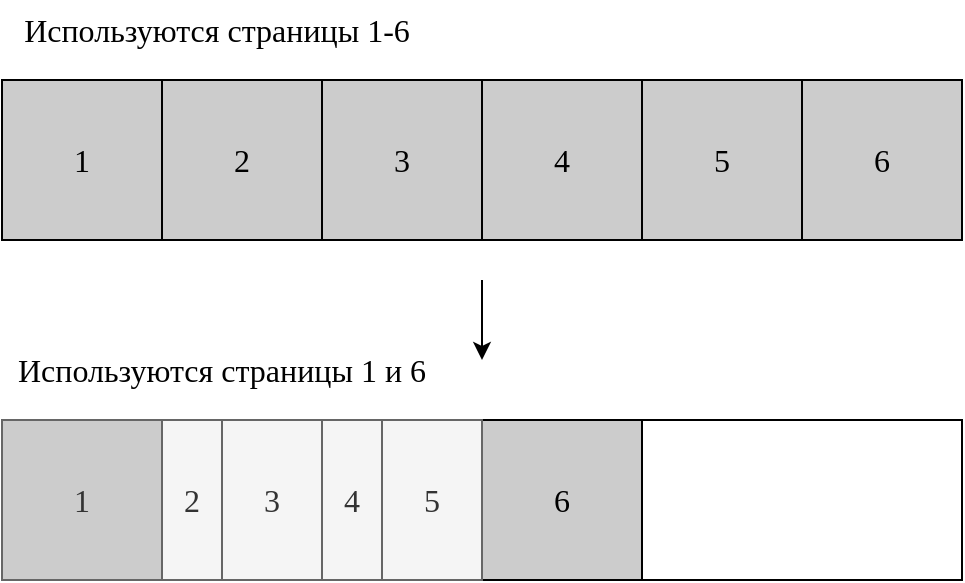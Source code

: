 <mxfile version="21.3.0" type="device">
  <diagram name="Страница 1" id="FyajZ0hZRzI8oGWzyBr3">
    <mxGraphModel dx="978" dy="591" grid="1" gridSize="10" guides="1" tooltips="1" connect="1" arrows="1" fold="1" page="1" pageScale="1" pageWidth="550" pageHeight="350" math="0" shadow="0">
      <root>
        <mxCell id="0" />
        <mxCell id="1" parent="0" />
        <mxCell id="CyNogIWoJ9N-2lo___xp-1" value="1" style="rounded=0;whiteSpace=wrap;html=1;fontFamily=Times New Roman;fontSize=16;fillColor=#CCCCCC;" vertex="1" parent="1">
          <mxGeometry x="35" y="70" width="80" height="80" as="geometry" />
        </mxCell>
        <mxCell id="CyNogIWoJ9N-2lo___xp-2" value="2" style="rounded=0;whiteSpace=wrap;html=1;fontFamily=Times New Roman;fontSize=16;fillColor=#CCCCCC;" vertex="1" parent="1">
          <mxGeometry x="115" y="70" width="80" height="80" as="geometry" />
        </mxCell>
        <mxCell id="CyNogIWoJ9N-2lo___xp-3" value="3" style="rounded=0;whiteSpace=wrap;html=1;fontFamily=Times New Roman;fontSize=16;fillColor=#CCCCCC;" vertex="1" parent="1">
          <mxGeometry x="195" y="70" width="80" height="80" as="geometry" />
        </mxCell>
        <mxCell id="CyNogIWoJ9N-2lo___xp-4" value="4" style="rounded=0;whiteSpace=wrap;html=1;fontFamily=Times New Roman;fontSize=16;fillColor=#CCCCCC;" vertex="1" parent="1">
          <mxGeometry x="275" y="70" width="80" height="80" as="geometry" />
        </mxCell>
        <mxCell id="CyNogIWoJ9N-2lo___xp-5" value="5" style="rounded=0;whiteSpace=wrap;html=1;fontFamily=Times New Roman;fontSize=16;fillColor=#CCCCCC;" vertex="1" parent="1">
          <mxGeometry x="355" y="70" width="80" height="80" as="geometry" />
        </mxCell>
        <mxCell id="CyNogIWoJ9N-2lo___xp-11" value="" style="rounded=0;whiteSpace=wrap;html=1;fontFamily=Times New Roman;fontSize=16;" vertex="1" parent="1">
          <mxGeometry x="35" y="240" width="480" height="80" as="geometry" />
        </mxCell>
        <mxCell id="CyNogIWoJ9N-2lo___xp-12" value="1" style="rounded=0;whiteSpace=wrap;html=1;fontFamily=Times New Roman;fontSize=16;fillColor=#CCCCCC;fontColor=#333333;strokeColor=#666666;" vertex="1" parent="1">
          <mxGeometry x="35" y="240" width="80" height="80" as="geometry" />
        </mxCell>
        <mxCell id="CyNogIWoJ9N-2lo___xp-13" value="2" style="rounded=0;whiteSpace=wrap;html=1;fontFamily=Times New Roman;fontSize=16;fillColor=#f5f5f5;fontColor=#333333;strokeColor=#666666;" vertex="1" parent="1">
          <mxGeometry x="115" y="240" width="30" height="80" as="geometry" />
        </mxCell>
        <mxCell id="CyNogIWoJ9N-2lo___xp-14" value="3" style="rounded=0;whiteSpace=wrap;html=1;fontFamily=Times New Roman;fontSize=16;fillColor=#f5f5f5;fontColor=#333333;strokeColor=#666666;" vertex="1" parent="1">
          <mxGeometry x="145" y="240" width="50" height="80" as="geometry" />
        </mxCell>
        <mxCell id="CyNogIWoJ9N-2lo___xp-15" value="4" style="rounded=0;whiteSpace=wrap;html=1;fontFamily=Times New Roman;fontSize=16;fillColor=#f5f5f5;fontColor=#333333;strokeColor=#666666;" vertex="1" parent="1">
          <mxGeometry x="195" y="240" width="30" height="80" as="geometry" />
        </mxCell>
        <mxCell id="CyNogIWoJ9N-2lo___xp-16" value="6" style="rounded=0;whiteSpace=wrap;html=1;fontFamily=Times New Roman;fontSize=16;fillColor=#CCCCCC;" vertex="1" parent="1">
          <mxGeometry x="275" y="240" width="80" height="80" as="geometry" />
        </mxCell>
        <mxCell id="CyNogIWoJ9N-2lo___xp-17" value="Используются страницы 1-6" style="text;html=1;strokeColor=none;fillColor=none;align=center;verticalAlign=middle;whiteSpace=wrap;rounded=0;fontFamily=Times New Roman;fontSize=16;" vertex="1" parent="1">
          <mxGeometry x="35" y="30" width="215" height="30" as="geometry" />
        </mxCell>
        <mxCell id="CyNogIWoJ9N-2lo___xp-19" value="Используются страницы 1 и 6" style="text;html=1;strokeColor=none;fillColor=none;align=center;verticalAlign=middle;whiteSpace=wrap;rounded=0;fontFamily=Times New Roman;fontSize=16;" vertex="1" parent="1">
          <mxGeometry x="35" y="200" width="220" height="30" as="geometry" />
        </mxCell>
        <mxCell id="CyNogIWoJ9N-2lo___xp-20" value="6" style="rounded=0;whiteSpace=wrap;html=1;fontFamily=Times New Roman;fontSize=16;fillColor=#CCCCCC;" vertex="1" parent="1">
          <mxGeometry x="435" y="70" width="80" height="80" as="geometry" />
        </mxCell>
        <mxCell id="CyNogIWoJ9N-2lo___xp-21" value="5" style="rounded=0;whiteSpace=wrap;html=1;fontFamily=Times New Roman;fontSize=16;fillColor=#f5f5f5;fontColor=#333333;strokeColor=#666666;" vertex="1" parent="1">
          <mxGeometry x="225" y="240" width="50" height="80" as="geometry" />
        </mxCell>
        <mxCell id="CyNogIWoJ9N-2lo___xp-22" value="" style="endArrow=classic;html=1;rounded=0;" edge="1" parent="1">
          <mxGeometry width="50" height="50" relative="1" as="geometry">
            <mxPoint x="275" y="170" as="sourcePoint" />
            <mxPoint x="275" y="210" as="targetPoint" />
          </mxGeometry>
        </mxCell>
      </root>
    </mxGraphModel>
  </diagram>
</mxfile>
